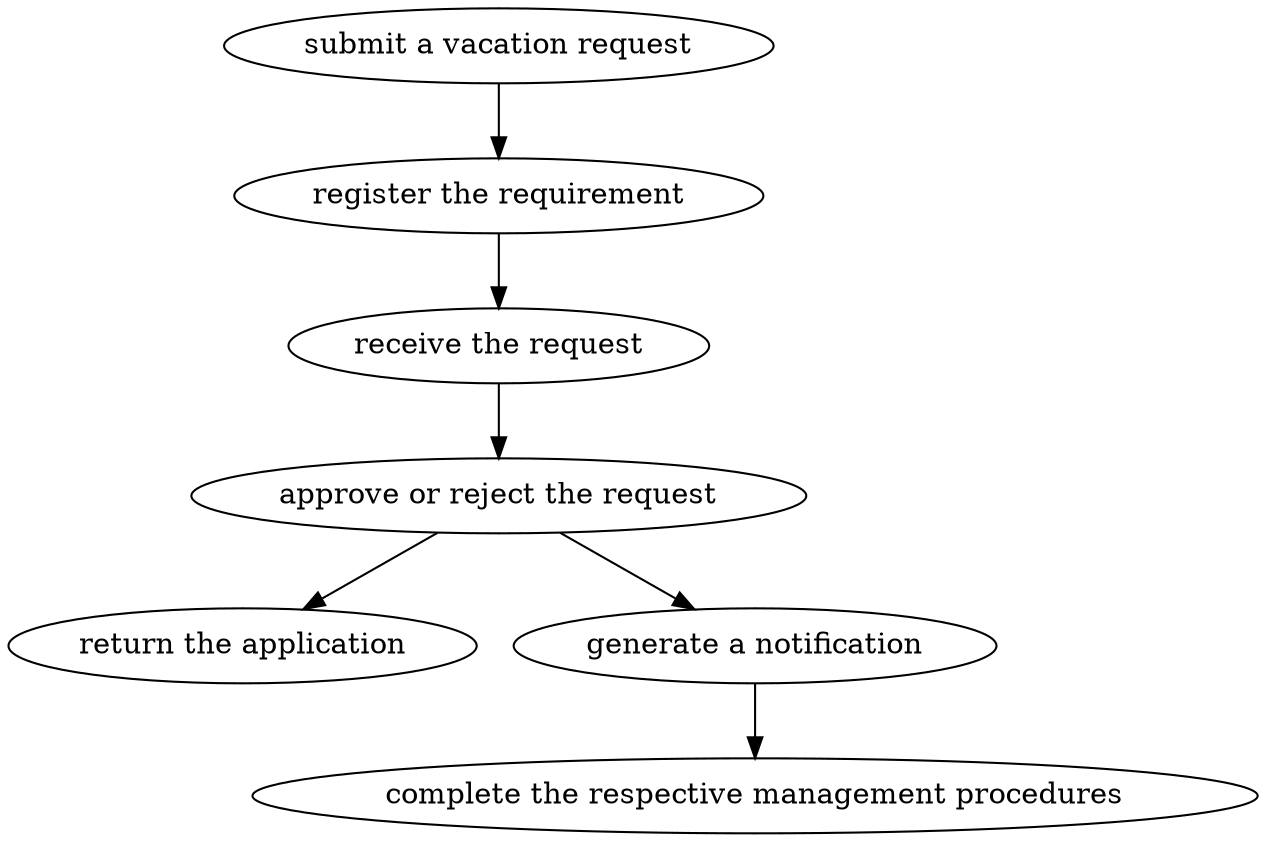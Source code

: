strict digraph "doc-5.2" {
	graph [name="doc-5.2"];
	"submit a vacation request"	[attrs="{'type': 'Activity', 'label': 'submit a vacation request'}"];
	"register the requirement"	[attrs="{'type': 'Activity', 'label': 'register the requirement'}"];
	"submit a vacation request" -> "register the requirement"	[attrs="{'type': 'flow', 'label': 'flow'}"];
	"receive the request"	[attrs="{'type': 'Activity', 'label': 'receive the request'}"];
	"register the requirement" -> "receive the request"	[attrs="{'type': 'flow', 'label': 'flow'}"];
	"approve or reject the request"	[attrs="{'type': 'Activity', 'label': 'approve or reject the request'}"];
	"receive the request" -> "approve or reject the request"	[attrs="{'type': 'flow', 'label': 'flow'}"];
	"return the application"	[attrs="{'type': 'Activity', 'label': 'return the application'}"];
	"approve or reject the request" -> "return the application"	[attrs="{'type': 'flow', 'label': 'flow'}"];
	"generate a notification"	[attrs="{'type': 'Activity', 'label': 'generate a notification'}"];
	"approve or reject the request" -> "generate a notification"	[attrs="{'type': 'flow', 'label': 'flow'}"];
	"complete the respective management procedures"	[attrs="{'type': 'Activity', 'label': 'complete the respective management procedures'}"];
	"generate a notification" -> "complete the respective management procedures"	[attrs="{'type': 'flow', 'label': 'flow'}"];
}

